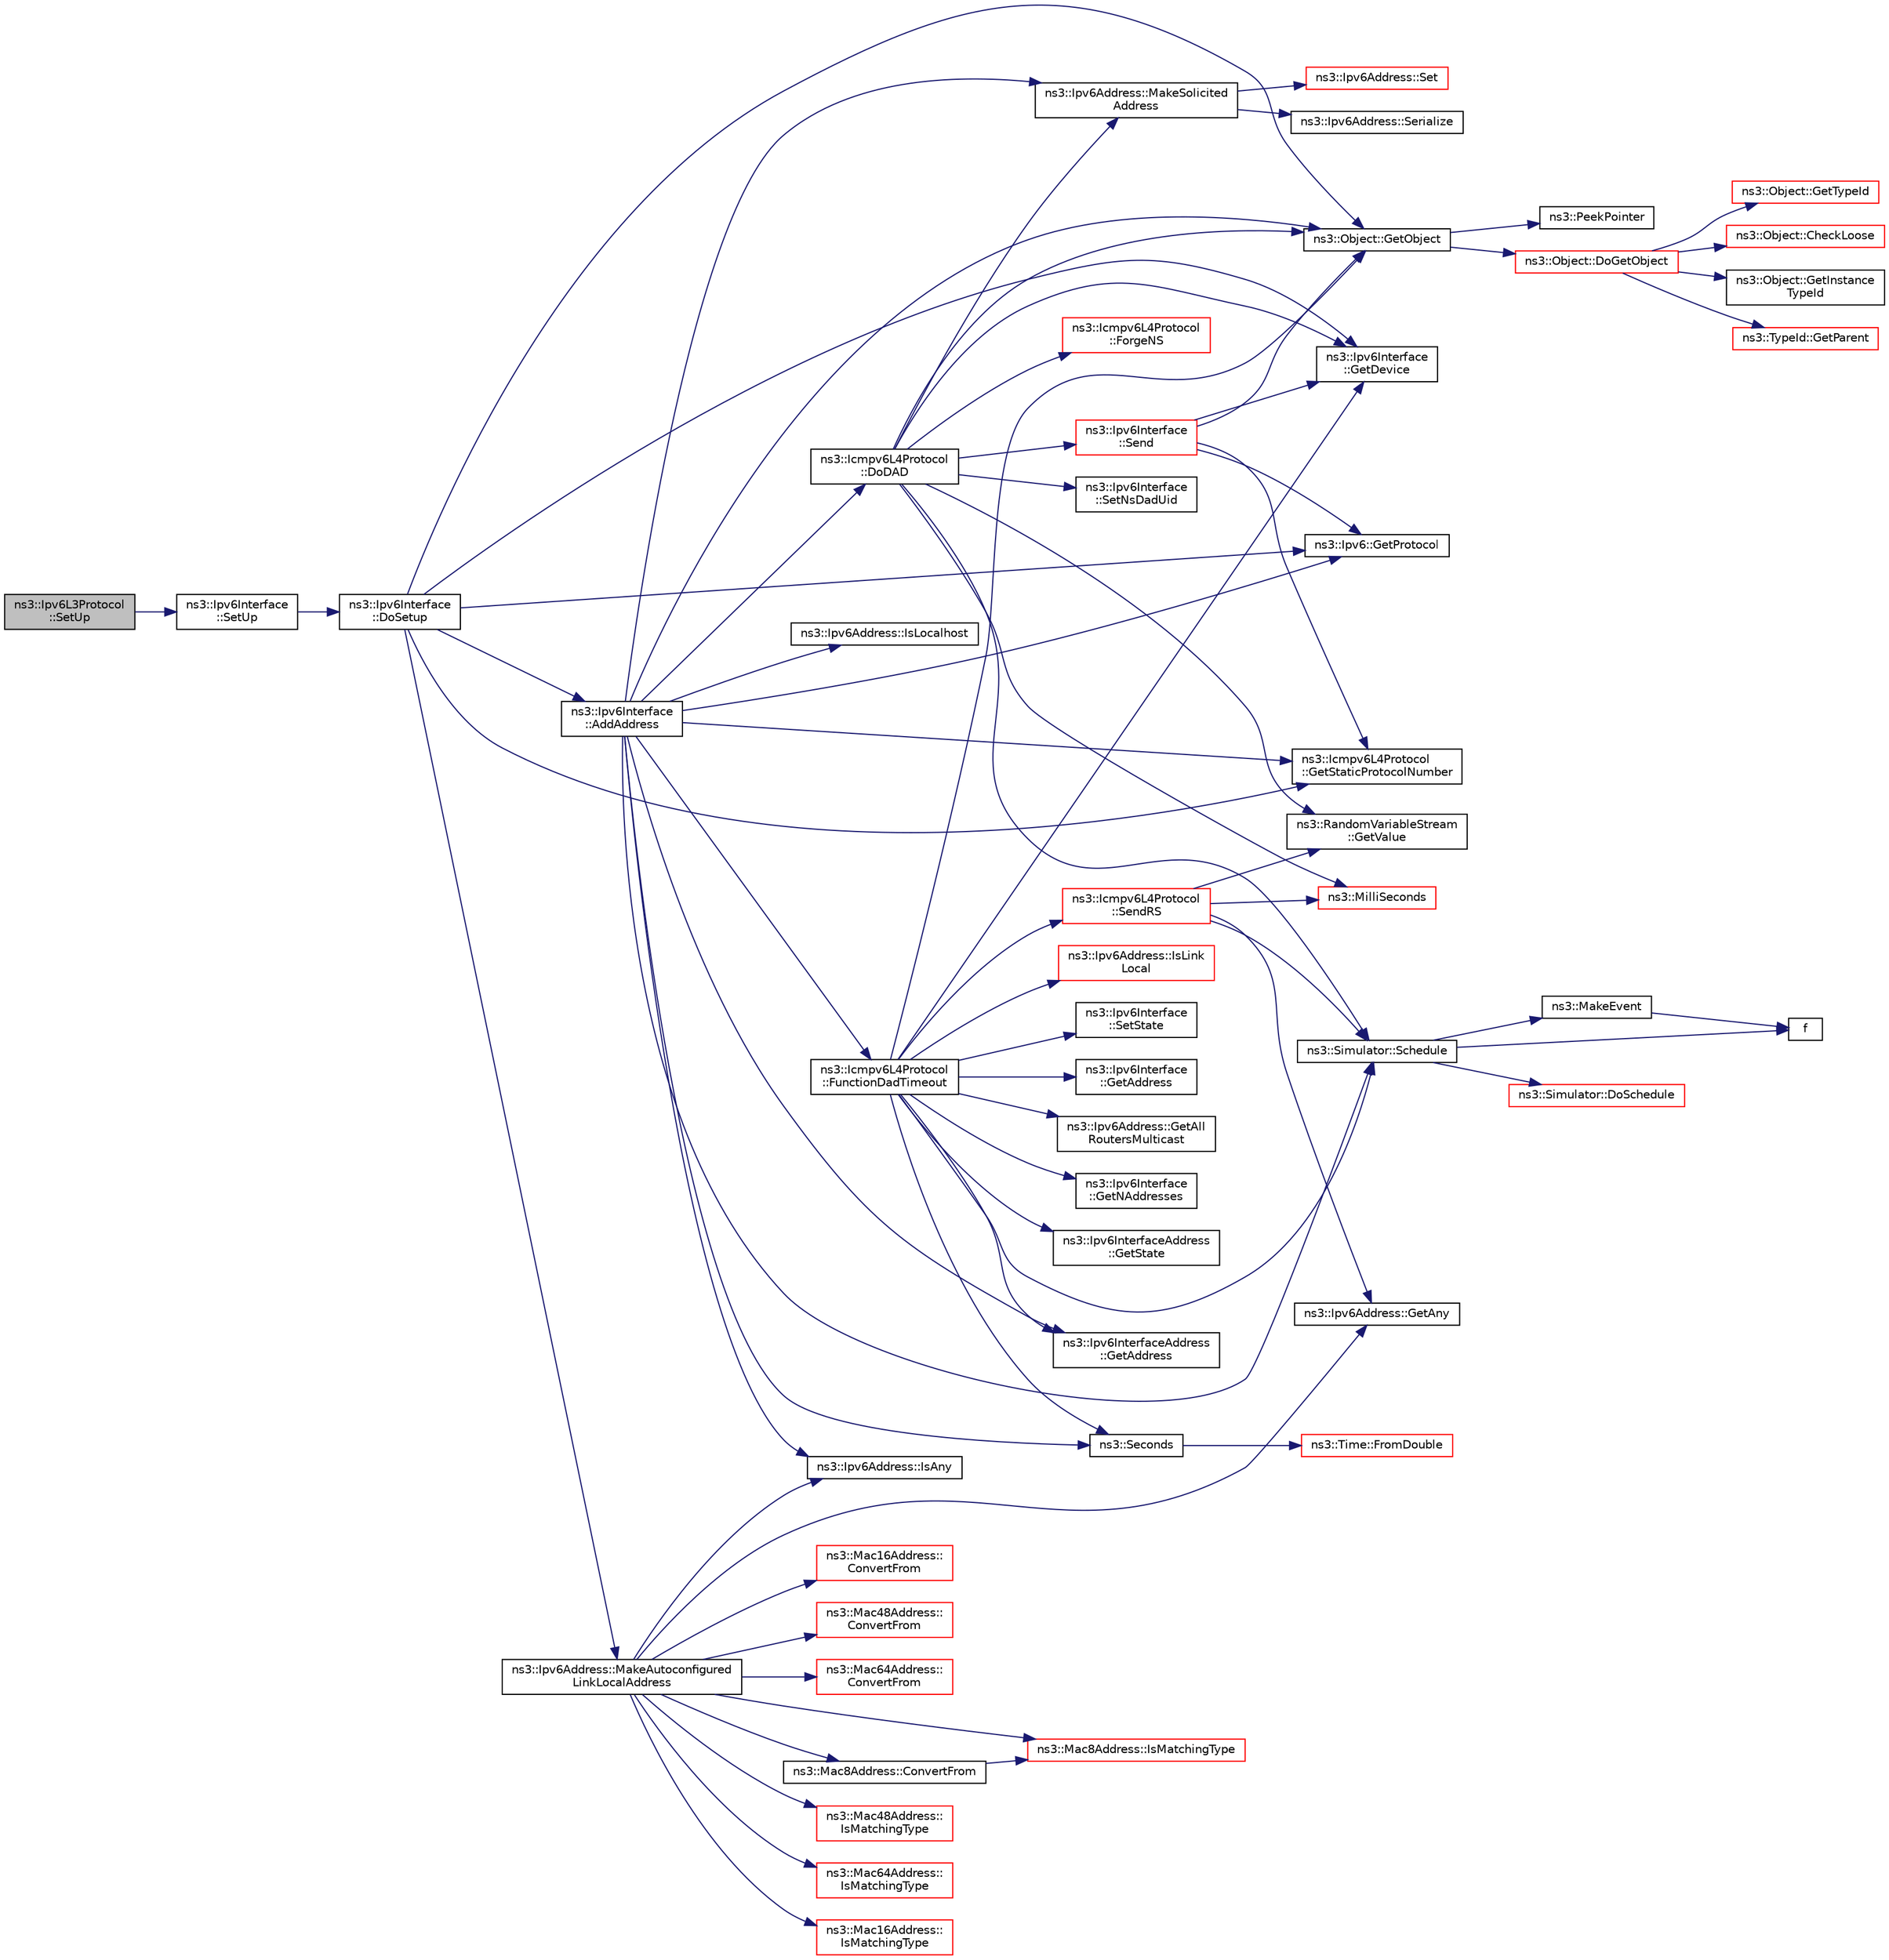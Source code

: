 digraph "ns3::Ipv6L3Protocol::SetUp"
{
 // LATEX_PDF_SIZE
  edge [fontname="Helvetica",fontsize="10",labelfontname="Helvetica",labelfontsize="10"];
  node [fontname="Helvetica",fontsize="10",shape=record];
  rankdir="LR";
  Node1 [label="ns3::Ipv6L3Protocol\l::SetUp",height=0.2,width=0.4,color="black", fillcolor="grey75", style="filled", fontcolor="black",tooltip="Set an interface up."];
  Node1 -> Node2 [color="midnightblue",fontsize="10",style="solid",fontname="Helvetica"];
  Node2 [label="ns3::Ipv6Interface\l::SetUp",height=0.2,width=0.4,color="black", fillcolor="white", style="filled",URL="$classns3_1_1_ipv6_interface.html#a9db98f98cc682a2395fe582bfb511880",tooltip="Enable this interface."];
  Node2 -> Node3 [color="midnightblue",fontsize="10",style="solid",fontname="Helvetica"];
  Node3 [label="ns3::Ipv6Interface\l::DoSetup",height=0.2,width=0.4,color="black", fillcolor="white", style="filled",URL="$classns3_1_1_ipv6_interface.html#a394066472c703fcf39d17f1bfcc9191e",tooltip="Initialize interface."];
  Node3 -> Node4 [color="midnightblue",fontsize="10",style="solid",fontname="Helvetica"];
  Node4 [label="ns3::Ipv6Interface\l::AddAddress",height=0.2,width=0.4,color="black", fillcolor="white", style="filled",URL="$classns3_1_1_ipv6_interface.html#a8faa5a72b30720eb01f9fc1d1113ad19",tooltip="Add an IPv6 address."];
  Node4 -> Node5 [color="midnightblue",fontsize="10",style="solid",fontname="Helvetica"];
  Node5 [label="ns3::Icmpv6L4Protocol\l::DoDAD",height=0.2,width=0.4,color="black", fillcolor="white", style="filled",URL="$classns3_1_1_icmpv6_l4_protocol.html#a926ea8e638e30cee8c3c17d4141f3f58",tooltip="Do the Duplication Address Detection (DAD)."];
  Node5 -> Node6 [color="midnightblue",fontsize="10",style="solid",fontname="Helvetica"];
  Node6 [label="ns3::Icmpv6L4Protocol\l::ForgeNS",height=0.2,width=0.4,color="red", fillcolor="white", style="filled",URL="$classns3_1_1_icmpv6_l4_protocol.html#adb98e7ef239b59c186a7c96bf9735068",tooltip="Forge a Neighbor Solicitation."];
  Node5 -> Node66 [color="midnightblue",fontsize="10",style="solid",fontname="Helvetica"];
  Node66 [label="ns3::Ipv6Interface\l::GetDevice",height=0.2,width=0.4,color="black", fillcolor="white", style="filled",URL="$classns3_1_1_ipv6_interface.html#ae48d61d8e995e585a74050d78455bac7",tooltip="Get the NetDevice."];
  Node5 -> Node67 [color="midnightblue",fontsize="10",style="solid",fontname="Helvetica"];
  Node67 [label="ns3::Object::GetObject",height=0.2,width=0.4,color="black", fillcolor="white", style="filled",URL="$classns3_1_1_object.html#ad21f5401ff705cd29c37f931ea3afc18",tooltip="Get a pointer to the requested aggregated Object."];
  Node67 -> Node68 [color="midnightblue",fontsize="10",style="solid",fontname="Helvetica"];
  Node68 [label="ns3::Object::DoGetObject",height=0.2,width=0.4,color="red", fillcolor="white", style="filled",URL="$classns3_1_1_object.html#a7c009975f7c0994cb47a69f713745e0a",tooltip="Find an Object of TypeId tid in the aggregates of this Object."];
  Node68 -> Node69 [color="midnightblue",fontsize="10",style="solid",fontname="Helvetica"];
  Node69 [label="ns3::Object::CheckLoose",height=0.2,width=0.4,color="red", fillcolor="white", style="filled",URL="$classns3_1_1_object.html#a33b1d1c52665f27a2fd4857aef5618f2",tooltip="Check if any aggregated Objects have non-zero reference counts."];
  Node68 -> Node71 [color="midnightblue",fontsize="10",style="solid",fontname="Helvetica"];
  Node71 [label="ns3::Object::GetInstance\lTypeId",height=0.2,width=0.4,color="black", fillcolor="white", style="filled",URL="$classns3_1_1_object.html#a9a0bc0211cfab9842e1046b5c5810e5a",tooltip="Get the most derived TypeId for this Object."];
  Node68 -> Node72 [color="midnightblue",fontsize="10",style="solid",fontname="Helvetica"];
  Node72 [label="ns3::TypeId::GetParent",height=0.2,width=0.4,color="red", fillcolor="white", style="filled",URL="$classns3_1_1_type_id.html#ab84f81aee52154af39a8668b59c89d63",tooltip="Get the parent of this TypeId."];
  Node68 -> Node75 [color="midnightblue",fontsize="10",style="solid",fontname="Helvetica"];
  Node75 [label="ns3::Object::GetTypeId",height=0.2,width=0.4,color="red", fillcolor="white", style="filled",URL="$classns3_1_1_object.html#a1d040243983ab74ec923bde26d7cb7e7",tooltip="Register this type."];
  Node67 -> Node79 [color="midnightblue",fontsize="10",style="solid",fontname="Helvetica"];
  Node79 [label="ns3::PeekPointer",height=0.2,width=0.4,color="black", fillcolor="white", style="filled",URL="$namespacens3.html#af2a7557fe9afdd98d8f6f8f6e412cf5a",tooltip=" "];
  Node5 -> Node80 [color="midnightblue",fontsize="10",style="solid",fontname="Helvetica"];
  Node80 [label="ns3::RandomVariableStream\l::GetValue",height=0.2,width=0.4,color="black", fillcolor="white", style="filled",URL="$classns3_1_1_random_variable_stream.html#a4fa5944dc4cb11544e661ed23072b36c",tooltip="Get the next random value as a double drawn from the distribution."];
  Node5 -> Node81 [color="midnightblue",fontsize="10",style="solid",fontname="Helvetica"];
  Node81 [label="ns3::Ipv6Address::MakeSolicited\lAddress",height=0.2,width=0.4,color="black", fillcolor="white", style="filled",URL="$classns3_1_1_ipv6_address.html#a1f6831d89cb902b8af5c73baaab97832",tooltip="Make the solicited IPv6 address."];
  Node81 -> Node54 [color="midnightblue",fontsize="10",style="solid",fontname="Helvetica"];
  Node54 [label="ns3::Ipv6Address::Serialize",height=0.2,width=0.4,color="black", fillcolor="white", style="filled",URL="$classns3_1_1_ipv6_address.html#a9f32100844ccb06148ce661a833716bc",tooltip="Serialize this address to a 16-byte buffer."];
  Node81 -> Node82 [color="midnightblue",fontsize="10",style="solid",fontname="Helvetica"];
  Node82 [label="ns3::Ipv6Address::Set",height=0.2,width=0.4,color="red", fillcolor="white", style="filled",URL="$classns3_1_1_ipv6_address.html#aa5566a72cd0db41ef149a444977b6d7f",tooltip="Sets an Ipv6Address by parsing the input C-string."];
  Node5 -> Node84 [color="midnightblue",fontsize="10",style="solid",fontname="Helvetica"];
  Node84 [label="ns3::MilliSeconds",height=0.2,width=0.4,color="red", fillcolor="white", style="filled",URL="$group__timecivil.html#gaf26127cf4571146b83a92ee18679c7a9",tooltip="Construct a Time in the indicated unit."];
  Node5 -> Node94 [color="midnightblue",fontsize="10",style="solid",fontname="Helvetica"];
  Node94 [label="ns3::Simulator::Schedule",height=0.2,width=0.4,color="black", fillcolor="white", style="filled",URL="$classns3_1_1_simulator.html#a3da7d28335c8ac0e3e86781f766df241",tooltip="Schedule an event to expire after delay."];
  Node94 -> Node95 [color="midnightblue",fontsize="10",style="solid",fontname="Helvetica"];
  Node95 [label="ns3::Simulator::DoSchedule",height=0.2,width=0.4,color="red", fillcolor="white", style="filled",URL="$classns3_1_1_simulator.html#a47af23973938819bdc89cb2807e09ed5",tooltip="Implementation of the various Schedule methods."];
  Node94 -> Node143 [color="midnightblue",fontsize="10",style="solid",fontname="Helvetica"];
  Node143 [label="f",height=0.2,width=0.4,color="black", fillcolor="white", style="filled",URL="$80211b_8c.html#ae7ffc1a8f84fa47a0812b2f2b9627132",tooltip=" "];
  Node94 -> Node144 [color="midnightblue",fontsize="10",style="solid",fontname="Helvetica"];
  Node144 [label="ns3::MakeEvent",height=0.2,width=0.4,color="black", fillcolor="white", style="filled",URL="$group__makeeventfnptr.html#ga289a28a2497c18a9bd299e5e2014094b",tooltip="Make an EventImpl from a function pointer taking varying numbers of arguments."];
  Node144 -> Node143 [color="midnightblue",fontsize="10",style="solid",fontname="Helvetica"];
  Node5 -> Node145 [color="midnightblue",fontsize="10",style="solid",fontname="Helvetica"];
  Node145 [label="ns3::Ipv6Interface\l::Send",height=0.2,width=0.4,color="red", fillcolor="white", style="filled",URL="$classns3_1_1_ipv6_interface.html#aa3be8d7a7f0d8232e2ec9e900a98f727",tooltip="Send a packet through this interface."];
  Node145 -> Node66 [color="midnightblue",fontsize="10",style="solid",fontname="Helvetica"];
  Node145 -> Node67 [color="midnightblue",fontsize="10",style="solid",fontname="Helvetica"];
  Node145 -> Node146 [color="midnightblue",fontsize="10",style="solid",fontname="Helvetica"];
  Node146 [label="ns3::Ipv6::GetProtocol",height=0.2,width=0.4,color="black", fillcolor="white", style="filled",URL="$classns3_1_1_ipv6.html#aef0e6be6a6def36087298f48e0b235a3",tooltip="Get L4 protocol by protocol number."];
  Node145 -> Node147 [color="midnightblue",fontsize="10",style="solid",fontname="Helvetica"];
  Node147 [label="ns3::Icmpv6L4Protocol\l::GetStaticProtocolNumber",height=0.2,width=0.4,color="black", fillcolor="white", style="filled",URL="$classns3_1_1_icmpv6_l4_protocol.html#af845269e6c3f4509a4e287195c965afc",tooltip="Get ICMPv6 protocol number."];
  Node5 -> Node150 [color="midnightblue",fontsize="10",style="solid",fontname="Helvetica"];
  Node150 [label="ns3::Ipv6Interface\l::SetNsDadUid",height=0.2,width=0.4,color="black", fillcolor="white", style="filled",URL="$classns3_1_1_ipv6_interface.html#a9f683ed2c54577e8c89f23899f91fea0",tooltip="Update NS DAD packet UID of an interface address."];
  Node4 -> Node151 [color="midnightblue",fontsize="10",style="solid",fontname="Helvetica"];
  Node151 [label="ns3::Icmpv6L4Protocol\l::FunctionDadTimeout",height=0.2,width=0.4,color="black", fillcolor="white", style="filled",URL="$classns3_1_1_icmpv6_l4_protocol.html#a711527b3645224b0ba04ca0c31d80852",tooltip="Function called when DAD timeout."];
  Node151 -> Node152 [color="midnightblue",fontsize="10",style="solid",fontname="Helvetica"];
  Node152 [label="ns3::Ipv6InterfaceAddress\l::GetAddress",height=0.2,width=0.4,color="black", fillcolor="white", style="filled",URL="$classns3_1_1_ipv6_interface_address.html#a2cefaa3c66694e103da53cc784ba46bf",tooltip="Get the IPv6 address."];
  Node151 -> Node153 [color="midnightblue",fontsize="10",style="solid",fontname="Helvetica"];
  Node153 [label="ns3::Ipv6Interface\l::GetAddress",height=0.2,width=0.4,color="black", fillcolor="white", style="filled",URL="$classns3_1_1_ipv6_interface.html#a89390f0573d7d2ddf7504dad10194a3a",tooltip="Get an address from IPv6 interface."];
  Node151 -> Node154 [color="midnightblue",fontsize="10",style="solid",fontname="Helvetica"];
  Node154 [label="ns3::Ipv6Address::GetAll\lRoutersMulticast",height=0.2,width=0.4,color="black", fillcolor="white", style="filled",URL="$classns3_1_1_ipv6_address.html#aae006ec0f2c8e0cfd792cc1427f493cf",tooltip="Get the \"all routers multicast\" address."];
  Node151 -> Node66 [color="midnightblue",fontsize="10",style="solid",fontname="Helvetica"];
  Node151 -> Node155 [color="midnightblue",fontsize="10",style="solid",fontname="Helvetica"];
  Node155 [label="ns3::Ipv6Interface\l::GetNAddresses",height=0.2,width=0.4,color="black", fillcolor="white", style="filled",URL="$classns3_1_1_ipv6_interface.html#ac09a4fb423fa2f13819bb0ef7c833a47",tooltip="Get number of addresses on this IPv6 interface."];
  Node151 -> Node67 [color="midnightblue",fontsize="10",style="solid",fontname="Helvetica"];
  Node151 -> Node156 [color="midnightblue",fontsize="10",style="solid",fontname="Helvetica"];
  Node156 [label="ns3::Ipv6InterfaceAddress\l::GetState",height=0.2,width=0.4,color="black", fillcolor="white", style="filled",URL="$classns3_1_1_ipv6_interface_address.html#a84bb3a85b1c44702e4aa9c00e4cd51eb",tooltip="Get the address state."];
  Node151 -> Node157 [color="midnightblue",fontsize="10",style="solid",fontname="Helvetica"];
  Node157 [label="ns3::Ipv6Address::IsLink\lLocal",height=0.2,width=0.4,color="red", fillcolor="white", style="filled",URL="$classns3_1_1_ipv6_address.html#a0b549807a9ad8389c7cc82b762b7c1f1",tooltip="If the IPv6 address is a link-local address (fe80::/64)."];
  Node151 -> Node94 [color="midnightblue",fontsize="10",style="solid",fontname="Helvetica"];
  Node151 -> Node159 [color="midnightblue",fontsize="10",style="solid",fontname="Helvetica"];
  Node159 [label="ns3::Seconds",height=0.2,width=0.4,color="black", fillcolor="white", style="filled",URL="$group__timecivil.html#ga33c34b816f8ff6628e33d5c8e9713b9e",tooltip="Construct a Time in the indicated unit."];
  Node159 -> Node92 [color="midnightblue",fontsize="10",style="solid",fontname="Helvetica"];
  Node92 [label="ns3::Time::FromDouble",height=0.2,width=0.4,color="red", fillcolor="white", style="filled",URL="$classns3_1_1_time.html#a60e845f4a74e62495b86356afe604cb4",tooltip="Create a Time equal to value in unit unit."];
  Node151 -> Node160 [color="midnightblue",fontsize="10",style="solid",fontname="Helvetica"];
  Node160 [label="ns3::Icmpv6L4Protocol\l::SendRS",height=0.2,width=0.4,color="red", fillcolor="white", style="filled",URL="$classns3_1_1_icmpv6_l4_protocol.html#aaf09883d79f1a055df31d23089a0ea3b",tooltip="Send a Router Solicitation."];
  Node160 -> Node169 [color="midnightblue",fontsize="10",style="solid",fontname="Helvetica"];
  Node169 [label="ns3::Ipv6Address::GetAny",height=0.2,width=0.4,color="black", fillcolor="white", style="filled",URL="$classns3_1_1_ipv6_address.html#a2783e8badfc98c8b0a8508bba6e1b91e",tooltip="Get the \"any\" (::) Ipv6Address."];
  Node160 -> Node80 [color="midnightblue",fontsize="10",style="solid",fontname="Helvetica"];
  Node160 -> Node84 [color="midnightblue",fontsize="10",style="solid",fontname="Helvetica"];
  Node160 -> Node94 [color="midnightblue",fontsize="10",style="solid",fontname="Helvetica"];
  Node151 -> Node171 [color="midnightblue",fontsize="10",style="solid",fontname="Helvetica"];
  Node171 [label="ns3::Ipv6Interface\l::SetState",height=0.2,width=0.4,color="black", fillcolor="white", style="filled",URL="$classns3_1_1_ipv6_interface.html#af12aa1156e1c24b040dc3a409fc87bfe",tooltip="Update state of an interface address."];
  Node4 -> Node152 [color="midnightblue",fontsize="10",style="solid",fontname="Helvetica"];
  Node4 -> Node67 [color="midnightblue",fontsize="10",style="solid",fontname="Helvetica"];
  Node4 -> Node146 [color="midnightblue",fontsize="10",style="solid",fontname="Helvetica"];
  Node4 -> Node147 [color="midnightblue",fontsize="10",style="solid",fontname="Helvetica"];
  Node4 -> Node172 [color="midnightblue",fontsize="10",style="solid",fontname="Helvetica"];
  Node172 [label="ns3::Ipv6Address::IsAny",height=0.2,width=0.4,color="black", fillcolor="white", style="filled",URL="$classns3_1_1_ipv6_address.html#aaacafa8d26946a16a5688777b696277a",tooltip="If the IPv6 address is the \"Any\" address."];
  Node4 -> Node173 [color="midnightblue",fontsize="10",style="solid",fontname="Helvetica"];
  Node173 [label="ns3::Ipv6Address::IsLocalhost",height=0.2,width=0.4,color="black", fillcolor="white", style="filled",URL="$classns3_1_1_ipv6_address.html#aafb308d6b801bb6239b3eb76f0b76aa4",tooltip="If the IPv6 address is localhost (::1)."];
  Node4 -> Node81 [color="midnightblue",fontsize="10",style="solid",fontname="Helvetica"];
  Node4 -> Node94 [color="midnightblue",fontsize="10",style="solid",fontname="Helvetica"];
  Node4 -> Node159 [color="midnightblue",fontsize="10",style="solid",fontname="Helvetica"];
  Node3 -> Node66 [color="midnightblue",fontsize="10",style="solid",fontname="Helvetica"];
  Node3 -> Node67 [color="midnightblue",fontsize="10",style="solid",fontname="Helvetica"];
  Node3 -> Node146 [color="midnightblue",fontsize="10",style="solid",fontname="Helvetica"];
  Node3 -> Node147 [color="midnightblue",fontsize="10",style="solid",fontname="Helvetica"];
  Node3 -> Node174 [color="midnightblue",fontsize="10",style="solid",fontname="Helvetica"];
  Node174 [label="ns3::Ipv6Address::MakeAutoconfigured\lLinkLocalAddress",height=0.2,width=0.4,color="black", fillcolor="white", style="filled",URL="$classns3_1_1_ipv6_address.html#ad0f3d4e3894dfe2883769087dc4c6be8",tooltip="Make the autoconfigured link-local IPv6 address from a Mac address."];
  Node174 -> Node175 [color="midnightblue",fontsize="10",style="solid",fontname="Helvetica"];
  Node175 [label="ns3::Mac16Address::\lConvertFrom",height=0.2,width=0.4,color="red", fillcolor="white", style="filled",URL="$classns3_1_1_mac16_address.html#a6822cde696a7be24782dc8e1de2f1449",tooltip=" "];
  Node174 -> Node178 [color="midnightblue",fontsize="10",style="solid",fontname="Helvetica"];
  Node178 [label="ns3::Mac48Address::\lConvertFrom",height=0.2,width=0.4,color="red", fillcolor="white", style="filled",URL="$classns3_1_1_mac48_address.html#a911ce13603a9ef837545a032b6523ae4",tooltip=" "];
  Node174 -> Node180 [color="midnightblue",fontsize="10",style="solid",fontname="Helvetica"];
  Node180 [label="ns3::Mac64Address::\lConvertFrom",height=0.2,width=0.4,color="red", fillcolor="white", style="filled",URL="$classns3_1_1_mac64_address.html#a9d73aef28cf6b6edf423b418ce014b10",tooltip=" "];
  Node174 -> Node182 [color="midnightblue",fontsize="10",style="solid",fontname="Helvetica"];
  Node182 [label="ns3::Mac8Address::ConvertFrom",height=0.2,width=0.4,color="black", fillcolor="white", style="filled",URL="$classns3_1_1_mac8_address.html#a60c112506434f766f06b548c2b853d30",tooltip="Convert a generic address to a Mac8Address."];
  Node182 -> Node183 [color="midnightblue",fontsize="10",style="solid",fontname="Helvetica"];
  Node183 [label="ns3::Mac8Address::IsMatchingType",height=0.2,width=0.4,color="red", fillcolor="white", style="filled",URL="$classns3_1_1_mac8_address.html#a6d6d87013c99c897b9c5f7eadd697eb2",tooltip="Check that a generic Address is compatible with Mac8Address."];
  Node174 -> Node169 [color="midnightblue",fontsize="10",style="solid",fontname="Helvetica"];
  Node174 -> Node172 [color="midnightblue",fontsize="10",style="solid",fontname="Helvetica"];
  Node174 -> Node185 [color="midnightblue",fontsize="10",style="solid",fontname="Helvetica"];
  Node185 [label="ns3::Mac16Address::\lIsMatchingType",height=0.2,width=0.4,color="red", fillcolor="white", style="filled",URL="$classns3_1_1_mac16_address.html#a2d7aa9e24afc8e02a25ab449b0b99b1f",tooltip=" "];
  Node174 -> Node186 [color="midnightblue",fontsize="10",style="solid",fontname="Helvetica"];
  Node186 [label="ns3::Mac48Address::\lIsMatchingType",height=0.2,width=0.4,color="red", fillcolor="white", style="filled",URL="$classns3_1_1_mac48_address.html#a55cc1e3c6aa63fd1a4f8f7d9be4ae182",tooltip=" "];
  Node174 -> Node187 [color="midnightblue",fontsize="10",style="solid",fontname="Helvetica"];
  Node187 [label="ns3::Mac64Address::\lIsMatchingType",height=0.2,width=0.4,color="red", fillcolor="white", style="filled",URL="$classns3_1_1_mac64_address.html#a50014d1350f72b89857f0262be927073",tooltip=" "];
  Node174 -> Node183 [color="midnightblue",fontsize="10",style="solid",fontname="Helvetica"];
}
